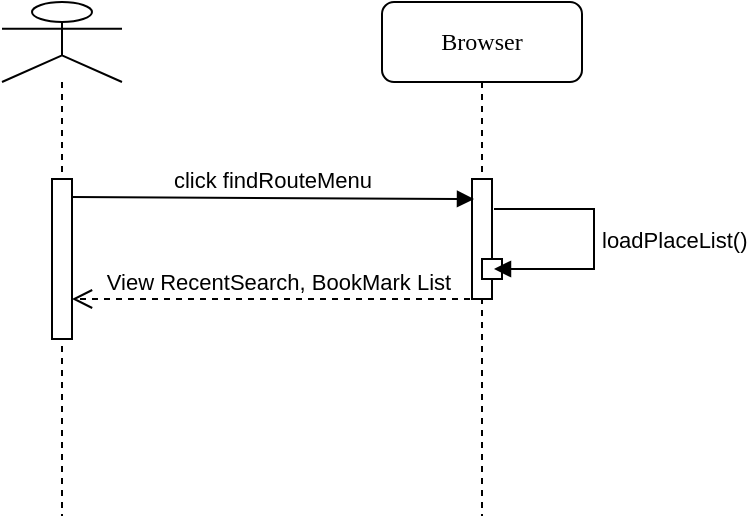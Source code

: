 <mxfile version="12.2.3" type="device" pages="1"><diagram name="Page-1" id="13e1069c-82ec-6db2-03f1-153e76fe0fe0"><mxGraphModel dx="3152" dy="1085" grid="1" gridSize="10" guides="1" tooltips="1" connect="1" arrows="1" fold="1" page="1" pageScale="1" pageWidth="1100" pageHeight="850" background="#ffffff" math="0" shadow="0"><root><mxCell id="0"/><mxCell id="1" parent="0"/><mxCell id="u4dB-EmF4UatupXsEMOj-1" value="Browser" style="shape=umlLifeline;perimeter=lifelinePerimeter;whiteSpace=wrap;html=1;container=1;collapsible=0;recursiveResize=0;outlineConnect=0;rounded=1;shadow=0;comic=0;labelBackgroundColor=none;strokeColor=#000000;strokeWidth=1;fillColor=#FFFFFF;fontFamily=Verdana;fontSize=12;fontColor=#000000;align=center;" vertex="1" parent="1"><mxGeometry x="-670" y="63" width="100" height="257" as="geometry"/></mxCell><mxCell id="u4dB-EmF4UatupXsEMOj-3" value="" style="html=1;points=[];perimeter=orthogonalPerimeter;" vertex="1" parent="u4dB-EmF4UatupXsEMOj-1"><mxGeometry x="45" y="88.5" width="10" height="60" as="geometry"/></mxCell><mxCell id="u4dB-EmF4UatupXsEMOj-5" value="" style="html=1;points=[];perimeter=orthogonalPerimeter;" vertex="1" parent="u4dB-EmF4UatupXsEMOj-1"><mxGeometry x="50" y="128.5" width="10" height="10" as="geometry"/></mxCell><mxCell id="u4dB-EmF4UatupXsEMOj-8" value="" style="shape=umlLifeline;participant=umlActor;perimeter=lifelinePerimeter;whiteSpace=wrap;html=1;container=1;collapsible=0;recursiveResize=0;verticalAlign=top;spacingTop=36;labelBackgroundColor=#ffffff;outlineConnect=0;" vertex="1" parent="1"><mxGeometry x="-860" y="63" width="60" height="257" as="geometry"/></mxCell><mxCell id="u4dB-EmF4UatupXsEMOj-11" value="" style="html=1;points=[];perimeter=orthogonalPerimeter;" vertex="1" parent="u4dB-EmF4UatupXsEMOj-8"><mxGeometry x="25" y="88.5" width="10" height="80" as="geometry"/></mxCell><mxCell id="u4dB-EmF4UatupXsEMOj-12" value="click findRouteMenu" style="html=1;verticalAlign=bottom;endArrow=block;entryX=0.1;entryY=0.167;entryDx=0;entryDy=0;entryPerimeter=0;exitX=1;exitY=0.113;exitDx=0;exitDy=0;exitPerimeter=0;" edge="1" parent="1" source="u4dB-EmF4UatupXsEMOj-11" target="u4dB-EmF4UatupXsEMOj-3"><mxGeometry width="80" relative="1" as="geometry"><mxPoint x="-790" y="161.5" as="sourcePoint"/><mxPoint x="-733" y="161.5" as="targetPoint"/></mxGeometry></mxCell><mxCell id="u4dB-EmF4UatupXsEMOj-13" value="loadPlaceList()" style="edgeStyle=orthogonalEdgeStyle;html=1;align=left;spacingLeft=2;endArrow=block;rounded=0;" edge="1" parent="1"><mxGeometry relative="1" as="geometry"><mxPoint x="-614" y="166.5" as="sourcePoint"/><Array as="points"><mxPoint x="-564" y="166.5"/></Array><mxPoint x="-614" y="196.5" as="targetPoint"/></mxGeometry></mxCell><mxCell id="u4dB-EmF4UatupXsEMOj-14" value="View RecentSearch, BookMark List" style="html=1;verticalAlign=bottom;endArrow=open;dashed=1;endSize=8;entryX=1;entryY=0.75;entryDx=0;entryDy=0;entryPerimeter=0;" edge="1" parent="1" target="u4dB-EmF4UatupXsEMOj-11"><mxGeometry relative="1" as="geometry"><mxPoint x="-620" y="211.5" as="sourcePoint"/><mxPoint x="-760" y="211.5" as="targetPoint"/></mxGeometry></mxCell></root></mxGraphModel></diagram></mxfile>